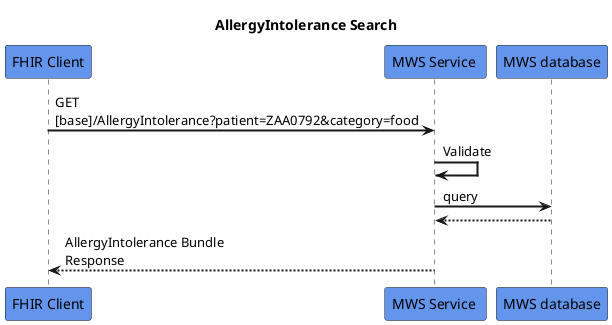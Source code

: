 @startuml
skinparam sequenceArrowThickness 2
skinparam roundcorner 5
skinparam maxmessagesize 180
skinparam sequenceParticipant bold
title  AllergyIntolerance Search
participant "FHIR Client" as A #CornflowerBlue
participant "MWS Service " as B #CornflowerBlue
participant "MWS database" as C #CornflowerBlue

A -> B: GET [base]/AllergyIntolerance?patient=ZAA0792&category=food
B -> B: Validate
B -> C: query
C -[dashed]-> B:

B -[dashed]-> A: AllergyIntolerance Bundle Response 

@enduml